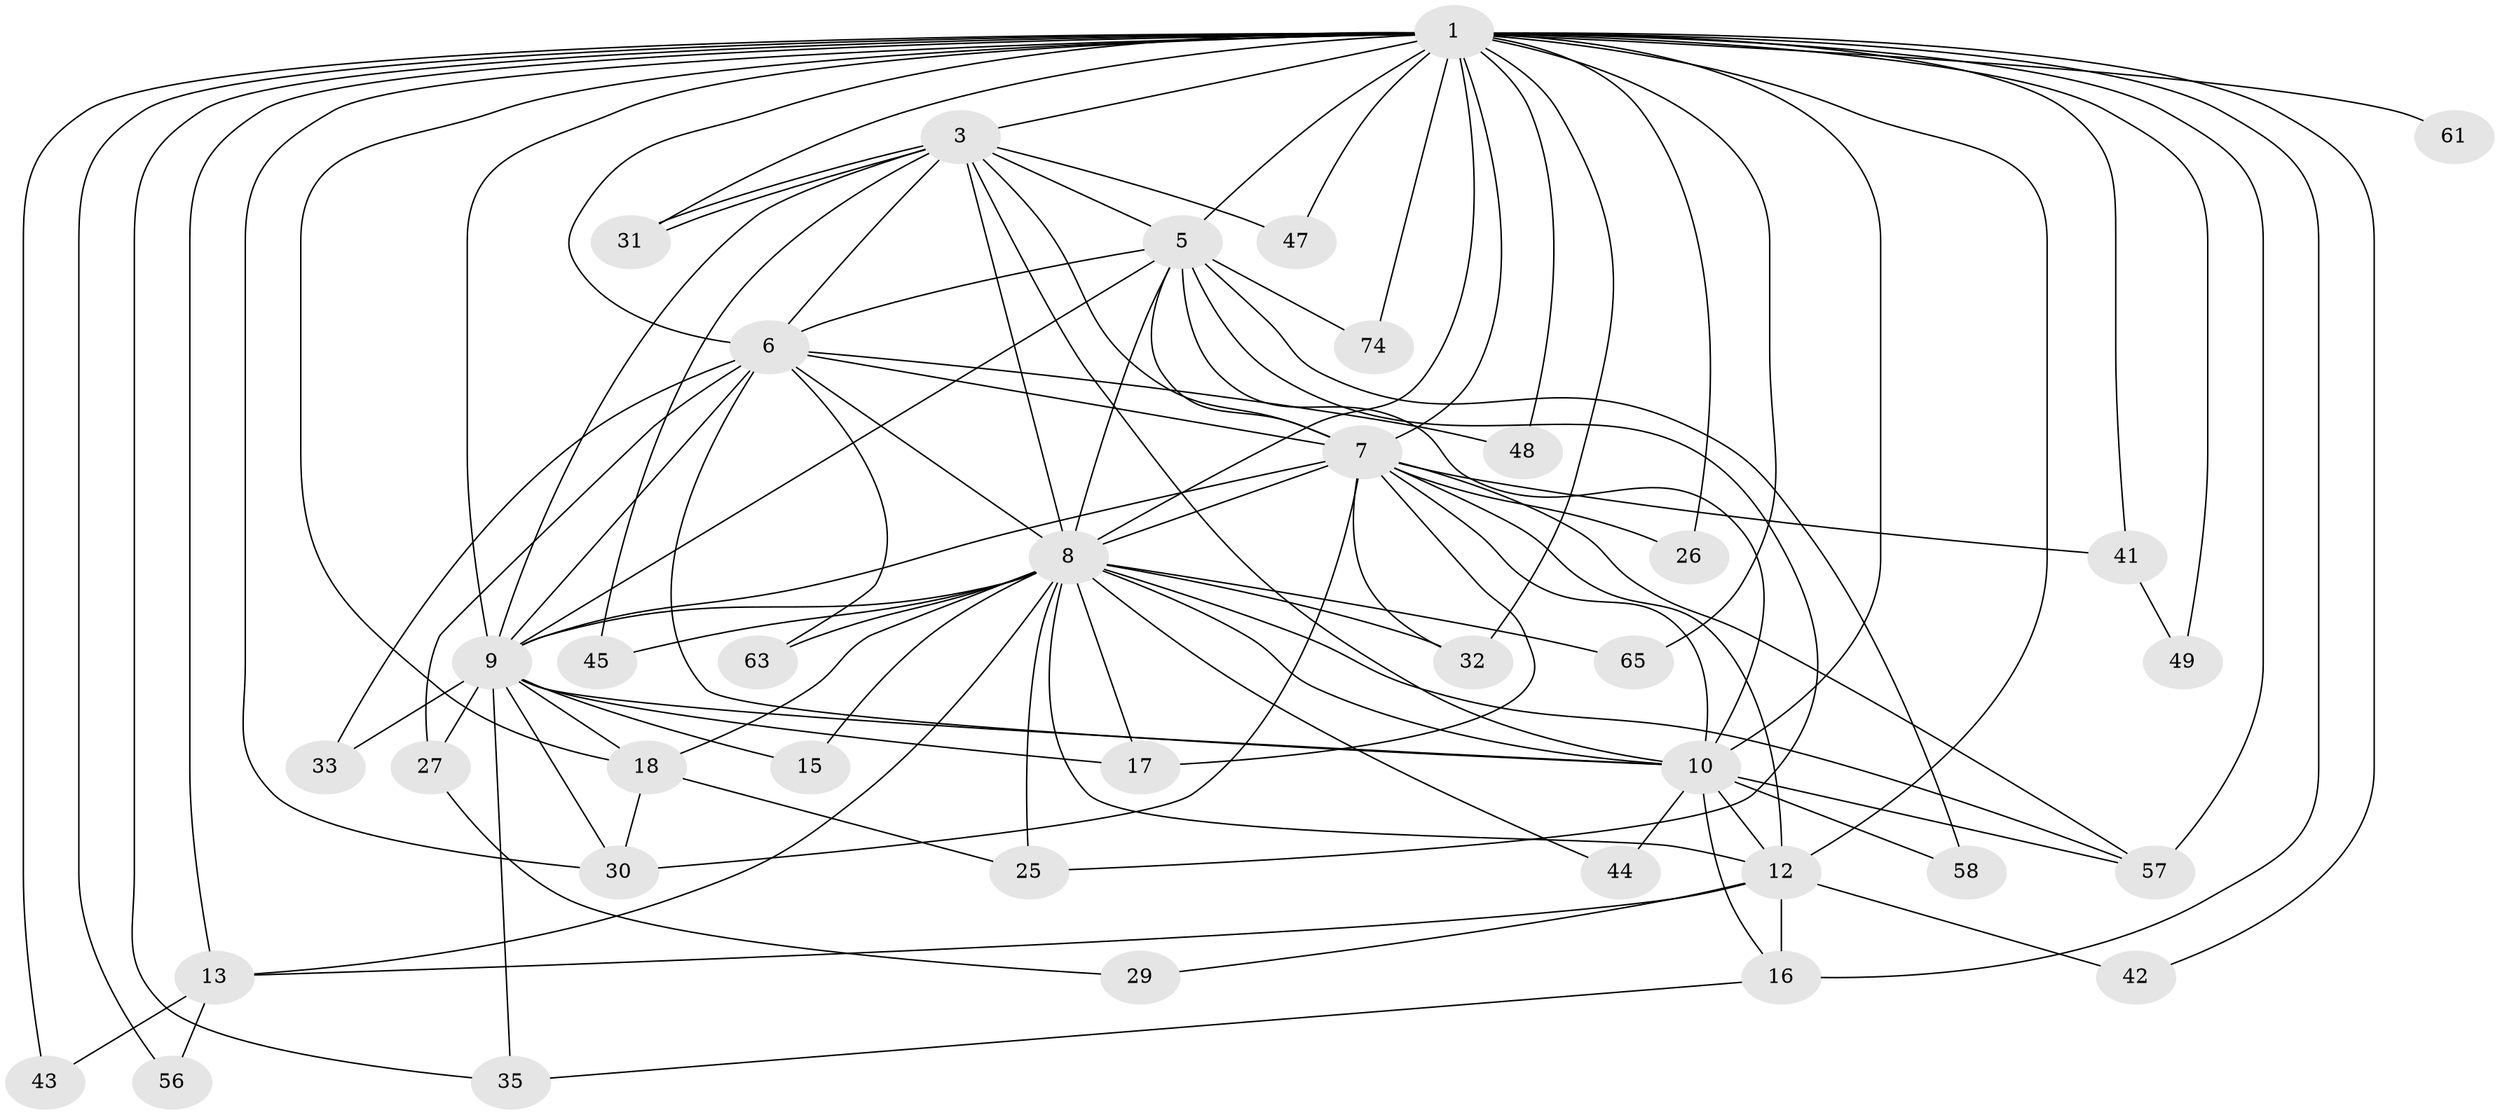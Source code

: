 // original degree distribution, {22: 0.013157894736842105, 16: 0.013157894736842105, 14: 0.013157894736842105, 19: 0.013157894736842105, 13: 0.013157894736842105, 15: 0.013157894736842105, 18: 0.013157894736842105, 25: 0.013157894736842105, 20: 0.013157894736842105, 17: 0.013157894736842105, 3: 0.23684210526315788, 5: 0.06578947368421052, 2: 0.5, 4: 0.06578947368421052}
// Generated by graph-tools (version 1.1) at 2025/17/03/04/25 18:17:48]
// undirected, 38 vertices, 101 edges
graph export_dot {
graph [start="1"]
  node [color=gray90,style=filled];
  1 [super="+4+2"];
  3;
  5;
  6;
  7 [super="+23"];
  8 [super="+51"];
  9 [super="+70+52+19+40+22+36+53"];
  10 [super="+11+14+54+71"];
  12 [super="+20"];
  13 [super="+55"];
  15;
  16 [super="+37"];
  17;
  18 [super="+60+24"];
  25 [super="+34"];
  26;
  27;
  29;
  30 [super="+66+38"];
  31 [super="+68"];
  32 [super="+46"];
  33;
  35 [super="+69"];
  41 [super="+62"];
  42;
  43;
  44 [super="+75"];
  45;
  47;
  48;
  49;
  56;
  57 [super="+67+59"];
  58;
  61;
  63;
  65;
  74;
  1 -- 3 [weight=3];
  1 -- 5 [weight=3];
  1 -- 6 [weight=3];
  1 -- 7 [weight=4];
  1 -- 8 [weight=3];
  1 -- 9 [weight=4];
  1 -- 10 [weight=5];
  1 -- 12;
  1 -- 18 [weight=2];
  1 -- 26;
  1 -- 41 [weight=2];
  1 -- 43;
  1 -- 61 [weight=2];
  1 -- 65;
  1 -- 74;
  1 -- 32 [weight=2];
  1 -- 16 [weight=2];
  1 -- 30;
  1 -- 13 [weight=2];
  1 -- 35;
  1 -- 42;
  1 -- 47;
  1 -- 48;
  1 -- 49;
  1 -- 56;
  1 -- 57;
  1 -- 31;
  3 -- 5;
  3 -- 6;
  3 -- 7;
  3 -- 8;
  3 -- 9 [weight=2];
  3 -- 10;
  3 -- 31;
  3 -- 31;
  3 -- 45;
  3 -- 47;
  5 -- 6;
  5 -- 7;
  5 -- 8;
  5 -- 9 [weight=2];
  5 -- 10;
  5 -- 25;
  5 -- 58;
  5 -- 74;
  6 -- 7;
  6 -- 8 [weight=2];
  6 -- 9 [weight=2];
  6 -- 10;
  6 -- 27;
  6 -- 33;
  6 -- 48;
  6 -- 63;
  7 -- 8;
  7 -- 9 [weight=2];
  7 -- 10 [weight=2];
  7 -- 17;
  7 -- 26;
  7 -- 41;
  7 -- 32;
  7 -- 57;
  7 -- 12;
  7 -- 30;
  8 -- 9 [weight=2];
  8 -- 10 [weight=2];
  8 -- 13;
  8 -- 15;
  8 -- 17;
  8 -- 18;
  8 -- 25 [weight=2];
  8 -- 32 [weight=2];
  8 -- 45;
  8 -- 57;
  8 -- 63;
  8 -- 65;
  8 -- 44;
  8 -- 12;
  9 -- 10;
  9 -- 15;
  9 -- 30;
  9 -- 35;
  9 -- 33;
  9 -- 27;
  9 -- 17;
  9 -- 18;
  10 -- 12 [weight=2];
  10 -- 16;
  10 -- 44 [weight=2];
  10 -- 57;
  10 -- 58;
  12 -- 16;
  12 -- 29;
  12 -- 42;
  12 -- 13;
  13 -- 43;
  13 -- 56;
  16 -- 35;
  18 -- 30;
  18 -- 25;
  27 -- 29;
  41 -- 49;
}
